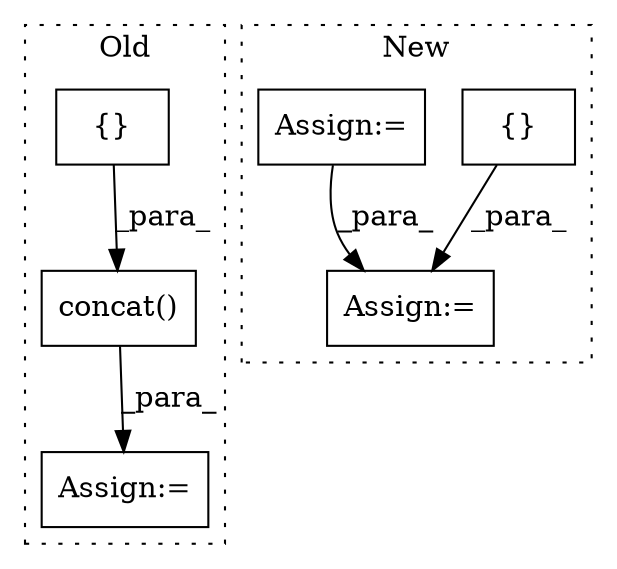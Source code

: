 digraph G {
subgraph cluster0 {
1 [label="concat()" a="75" s="54218,54248" l="10,9" shape="box"];
3 [label="Assign:=" a="68" s="54215" l="3" shape="box"];
4 [label="{}" a="59" s="54228,54247" l="1,0" shape="box"];
label = "Old";
style="dotted";
}
subgraph cluster1 {
2 [label="{}" a="59" s="62499,62526" l="1,0" shape="box"];
5 [label="Assign:=" a="68" s="62744" l="3" shape="box"];
6 [label="Assign:=" a="68" s="62345" l="3" shape="box"];
label = "New";
style="dotted";
}
1 -> 3 [label="_para_"];
2 -> 5 [label="_para_"];
4 -> 1 [label="_para_"];
6 -> 5 [label="_para_"];
}